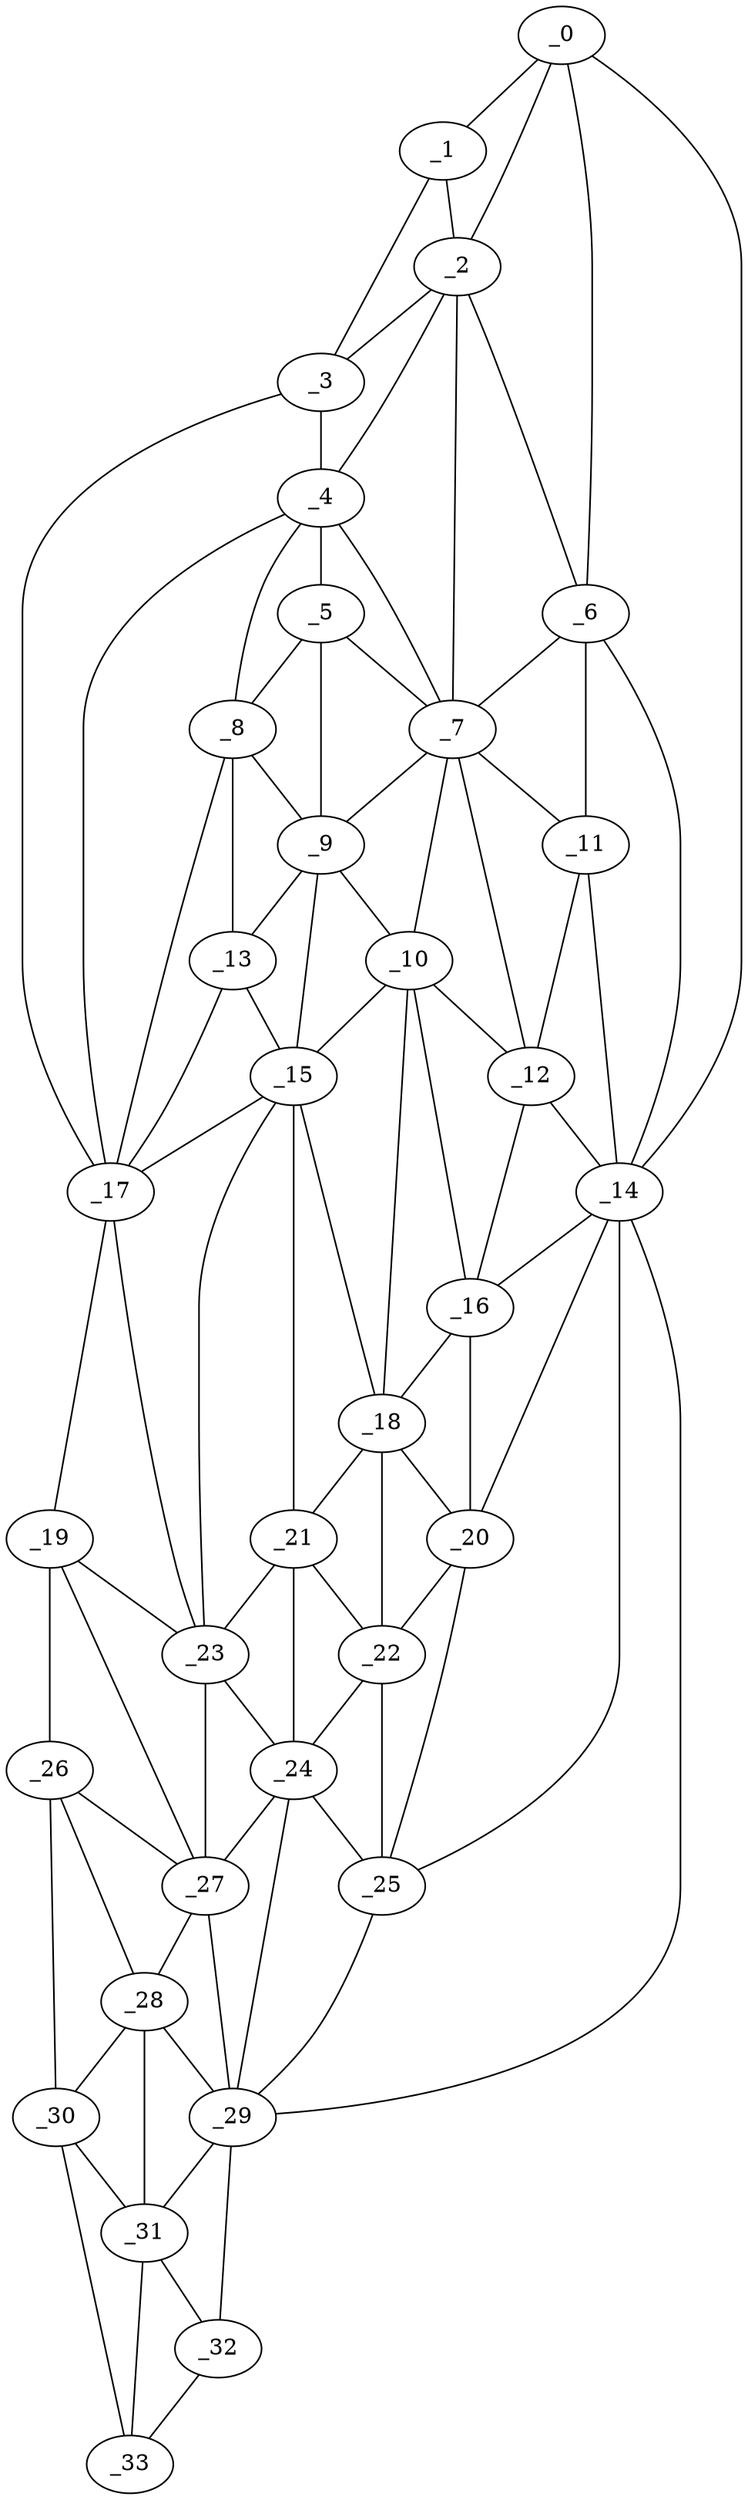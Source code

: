 graph "obj6__310.gxl" {
	_0	 [x=4,
		y=84];
	_1	 [x=6,
		y=71];
	_0 -- _1	 [valence=1];
	_2	 [x=11,
		y=74];
	_0 -- _2	 [valence=2];
	_6	 [x=29,
		y=89];
	_0 -- _6	 [valence=1];
	_14	 [x=59,
		y=97];
	_0 -- _14	 [valence=1];
	_1 -- _2	 [valence=1];
	_3	 [x=13,
		y=64];
	_1 -- _3	 [valence=1];
	_2 -- _3	 [valence=2];
	_4	 [x=23,
		y=59];
	_2 -- _4	 [valence=1];
	_2 -- _6	 [valence=2];
	_7	 [x=35,
		y=77];
	_2 -- _7	 [valence=2];
	_3 -- _4	 [valence=2];
	_17	 [x=63,
		y=36];
	_3 -- _17	 [valence=1];
	_5	 [x=28,
		y=57];
	_4 -- _5	 [valence=1];
	_4 -- _7	 [valence=2];
	_8	 [x=44,
		y=48];
	_4 -- _8	 [valence=2];
	_4 -- _17	 [valence=2];
	_5 -- _7	 [valence=2];
	_5 -- _8	 [valence=1];
	_9	 [x=49,
		y=57];
	_5 -- _9	 [valence=2];
	_6 -- _7	 [valence=2];
	_11	 [x=50,
		y=93];
	_6 -- _11	 [valence=2];
	_6 -- _14	 [valence=2];
	_7 -- _9	 [valence=1];
	_10	 [x=50,
		y=71];
	_7 -- _10	 [valence=2];
	_7 -- _11	 [valence=2];
	_12	 [x=53,
		y=83];
	_7 -- _12	 [valence=1];
	_8 -- _9	 [valence=2];
	_13	 [x=56,
		y=41];
	_8 -- _13	 [valence=2];
	_8 -- _17	 [valence=2];
	_9 -- _10	 [valence=2];
	_9 -- _13	 [valence=1];
	_15	 [x=60,
		y=61];
	_9 -- _15	 [valence=2];
	_10 -- _12	 [valence=1];
	_10 -- _15	 [valence=1];
	_16	 [x=62,
		y=79];
	_10 -- _16	 [valence=2];
	_18	 [x=66,
		y=76];
	_10 -- _18	 [valence=2];
	_11 -- _12	 [valence=2];
	_11 -- _14	 [valence=2];
	_12 -- _14	 [valence=1];
	_12 -- _16	 [valence=2];
	_13 -- _15	 [valence=2];
	_13 -- _17	 [valence=1];
	_14 -- _16	 [valence=2];
	_20	 [x=72,
		y=85];
	_14 -- _20	 [valence=2];
	_25	 [x=85,
		y=79];
	_14 -- _25	 [valence=2];
	_29	 [x=104,
		y=69];
	_14 -- _29	 [valence=1];
	_15 -- _17	 [valence=1];
	_15 -- _18	 [valence=2];
	_21	 [x=73,
		y=63];
	_15 -- _21	 [valence=1];
	_23	 [x=79,
		y=57];
	_15 -- _23	 [valence=2];
	_16 -- _18	 [valence=2];
	_16 -- _20	 [valence=1];
	_19	 [x=72,
		y=32];
	_17 -- _19	 [valence=1];
	_17 -- _23	 [valence=2];
	_18 -- _20	 [valence=2];
	_18 -- _21	 [valence=2];
	_22	 [x=78,
		y=77];
	_18 -- _22	 [valence=2];
	_19 -- _23	 [valence=2];
	_26	 [x=88,
		y=31];
	_19 -- _26	 [valence=1];
	_27	 [x=88,
		y=51];
	_19 -- _27	 [valence=2];
	_20 -- _22	 [valence=1];
	_20 -- _25	 [valence=1];
	_21 -- _22	 [valence=2];
	_21 -- _23	 [valence=2];
	_24	 [x=82,
		y=64];
	_21 -- _24	 [valence=2];
	_22 -- _24	 [valence=2];
	_22 -- _25	 [valence=2];
	_23 -- _24	 [valence=2];
	_23 -- _27	 [valence=2];
	_24 -- _25	 [valence=2];
	_24 -- _27	 [valence=2];
	_24 -- _29	 [valence=2];
	_25 -- _29	 [valence=2];
	_26 -- _27	 [valence=1];
	_28	 [x=98,
		y=42];
	_26 -- _28	 [valence=2];
	_30	 [x=110,
		y=37];
	_26 -- _30	 [valence=1];
	_27 -- _28	 [valence=2];
	_27 -- _29	 [valence=1];
	_28 -- _29	 [valence=2];
	_28 -- _30	 [valence=1];
	_31	 [x=119,
		y=52];
	_28 -- _31	 [valence=2];
	_29 -- _31	 [valence=2];
	_32	 [x=122,
		y=56];
	_29 -- _32	 [valence=1];
	_30 -- _31	 [valence=2];
	_33	 [x=123,
		y=42];
	_30 -- _33	 [valence=1];
	_31 -- _32	 [valence=1];
	_31 -- _33	 [valence=2];
	_32 -- _33	 [valence=1];
}

